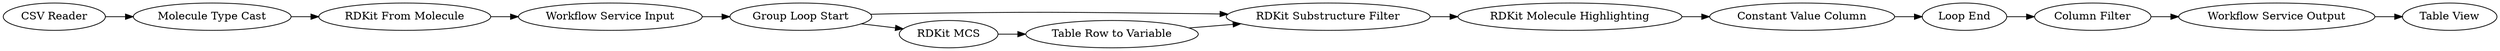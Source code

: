 digraph {
	49 [label="RDKit Molecule Highlighting"]
	51 [label="RDKit Substructure Filter"]
	52 [label="RDKit MCS"]
	54 [label="Group Loop Start"]
	100 [label="Constant Value Column"]
	259 [label="Table View"]
	260 [label="Column Filter"]
	261 [label="Table Row to Variable"]
	271 [label="Molecule Type Cast"]
	272 [label="RDKit From Molecule"]
	273 [label="CSV Reader"]
	274 [label="Workflow Service Input"]
	275 [label="Workflow Service Output"]
	277 [label="Loop End"]
	49 -> 100
	51 -> 49
	52 -> 261
	54 -> 52
	54 -> 51
	100 -> 277
	260 -> 275
	261 -> 51
	271 -> 272
	272 -> 274
	273 -> 271
	274 -> 54
	275 -> 259
	277 -> 260
	rankdir=LR
}
